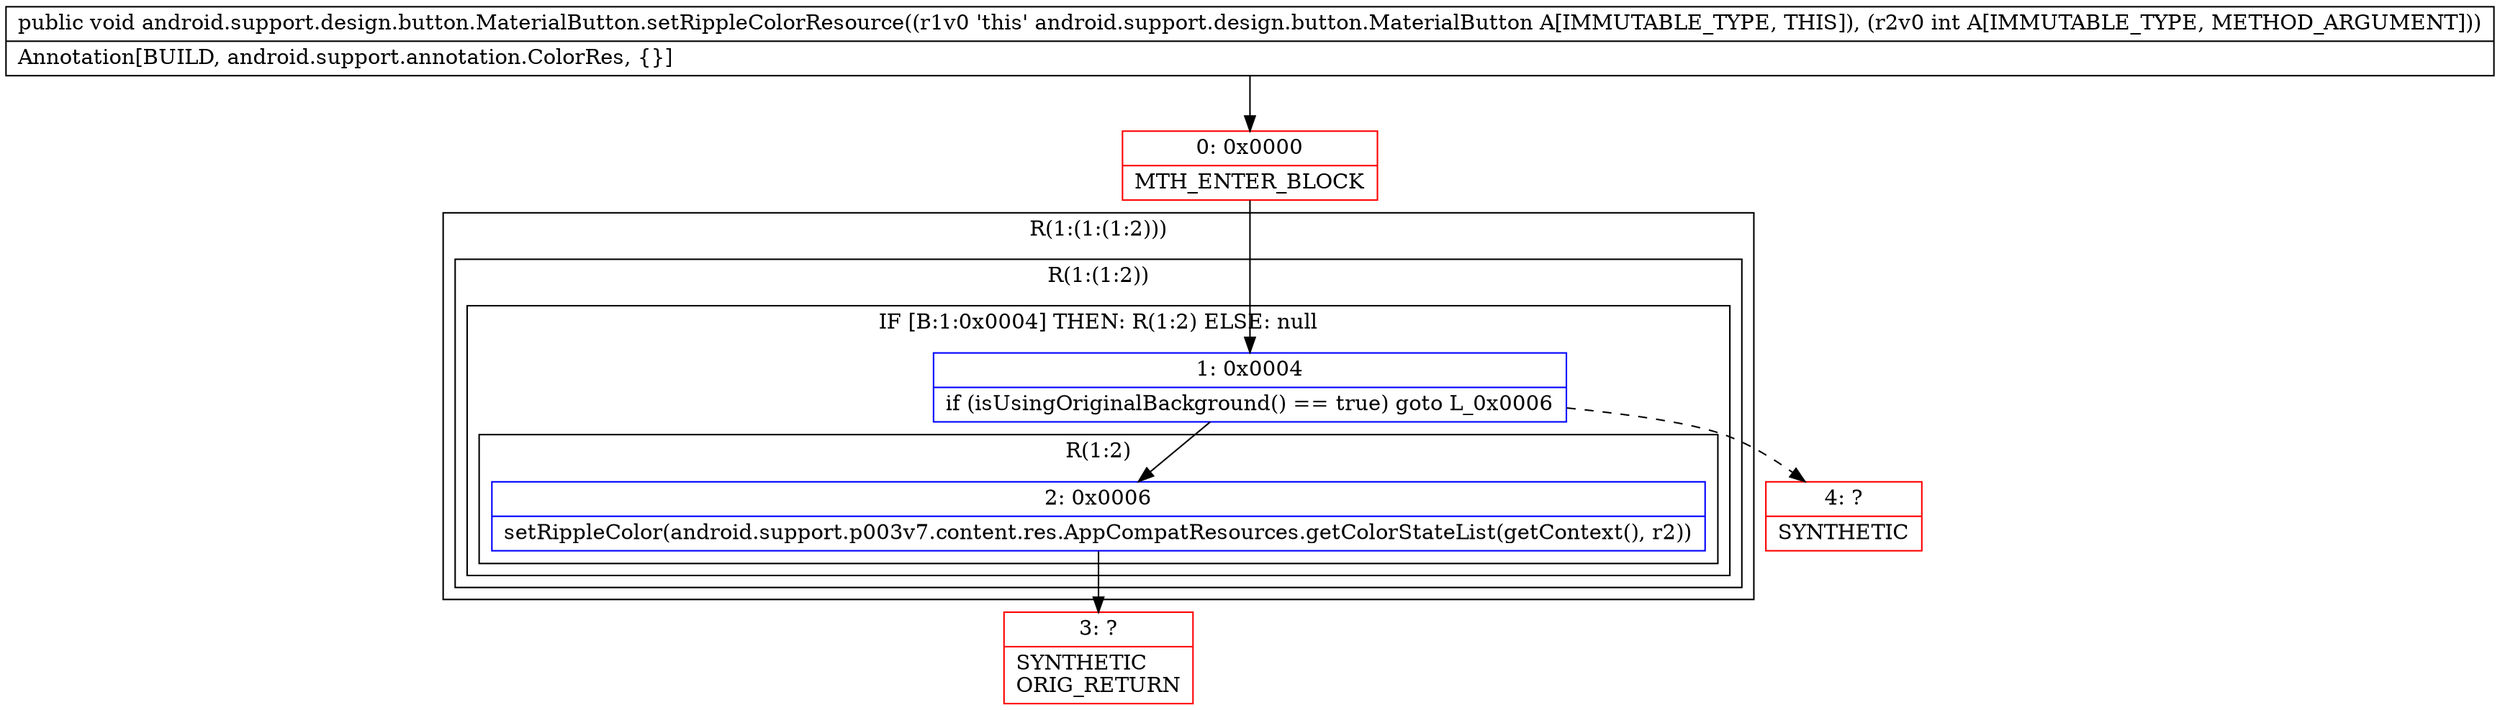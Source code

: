 digraph "CFG forandroid.support.design.button.MaterialButton.setRippleColorResource(I)V" {
subgraph cluster_Region_814499158 {
label = "R(1:(1:(1:2)))";
node [shape=record,color=blue];
subgraph cluster_Region_6285285 {
label = "R(1:(1:2))";
node [shape=record,color=blue];
subgraph cluster_IfRegion_1703572781 {
label = "IF [B:1:0x0004] THEN: R(1:2) ELSE: null";
node [shape=record,color=blue];
Node_1 [shape=record,label="{1\:\ 0x0004|if (isUsingOriginalBackground() == true) goto L_0x0006\l}"];
subgraph cluster_Region_1655483884 {
label = "R(1:2)";
node [shape=record,color=blue];
Node_2 [shape=record,label="{2\:\ 0x0006|setRippleColor(android.support.p003v7.content.res.AppCompatResources.getColorStateList(getContext(), r2))\l}"];
}
}
}
}
Node_0 [shape=record,color=red,label="{0\:\ 0x0000|MTH_ENTER_BLOCK\l}"];
Node_3 [shape=record,color=red,label="{3\:\ ?|SYNTHETIC\lORIG_RETURN\l}"];
Node_4 [shape=record,color=red,label="{4\:\ ?|SYNTHETIC\l}"];
MethodNode[shape=record,label="{public void android.support.design.button.MaterialButton.setRippleColorResource((r1v0 'this' android.support.design.button.MaterialButton A[IMMUTABLE_TYPE, THIS]), (r2v0 int A[IMMUTABLE_TYPE, METHOD_ARGUMENT]))  | Annotation[BUILD, android.support.annotation.ColorRes, \{\}]\l}"];
MethodNode -> Node_0;
Node_1 -> Node_2;
Node_1 -> Node_4[style=dashed];
Node_2 -> Node_3;
Node_0 -> Node_1;
}

